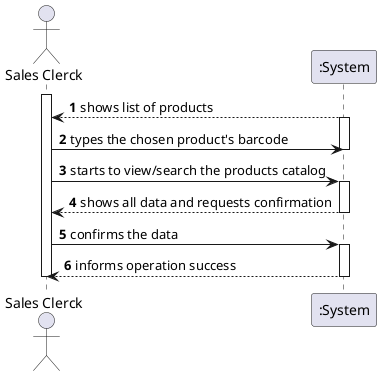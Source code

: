 @startuml
autonumber
actor "Sales Clerck" as SC

activate SC

":System" --> SC : shows list of products
activate ":System"

SC -> ":System" : types the chosen product's barcode
deactivate ":System"

SC -> ":System" : starts to view/search the products catalog
activate ":System"

":System" --> SC :shows all data and requests confirmation
deactivate ":System"
SC -> ":System" : confirms the data

activate ":System"
":System" --> SC : informs operation success
deactivate ":System"

deactivate ":System"
deactivate SC

@enduml